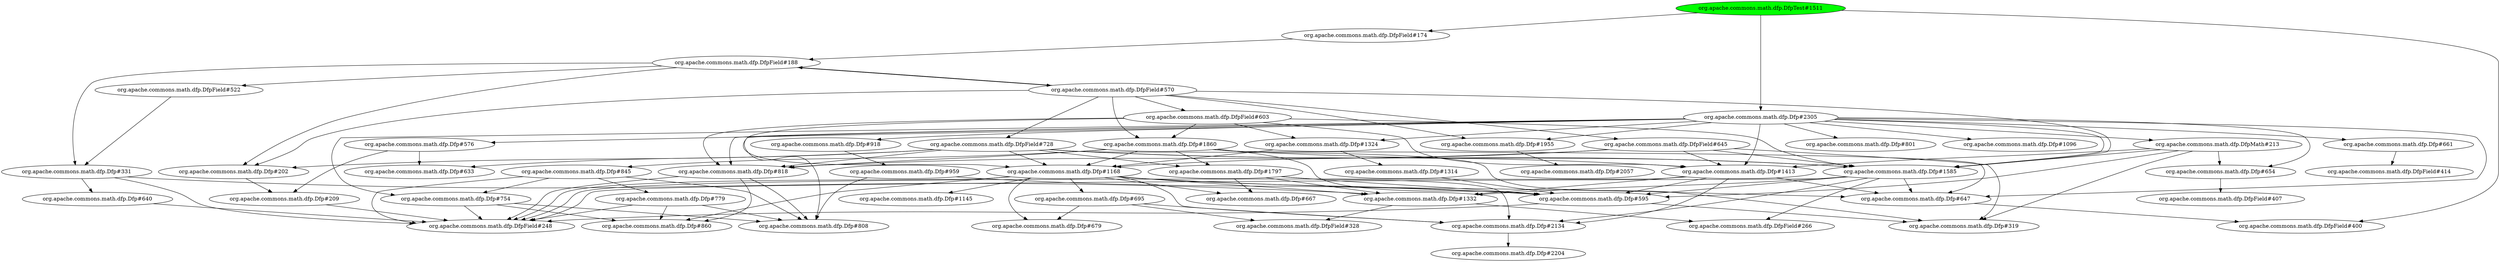 digraph "cg/org.apache.commons.math.dfp.DfpTest#1511"
{
	"org.apache.commons.math.dfp.DfpTest#1511" [style=filled,fillcolor=green];
	"org.apache.commons.math.dfp.DfpTest#1511" -> "org.apache.commons.math.dfp.DfpField#174";
	"org.apache.commons.math.dfp.DfpField#174" -> "org.apache.commons.math.dfp.DfpField#188";
	"org.apache.commons.math.dfp.DfpField#188" -> "org.apache.commons.math.dfp.Dfp#202";
	"org.apache.commons.math.dfp.Dfp#202" -> "org.apache.commons.math.dfp.Dfp#209";
	"org.apache.commons.math.dfp.Dfp#209" -> "org.apache.commons.math.dfp.DfpField#248";
	"org.apache.commons.math.dfp.DfpField#188" -> "org.apache.commons.math.dfp.DfpField#570";
	"org.apache.commons.math.dfp.DfpField#570" -> "org.apache.commons.math.dfp.DfpField#188";
	"org.apache.commons.math.dfp.DfpField#570" -> "org.apache.commons.math.dfp.Dfp#202";
	"org.apache.commons.math.dfp.DfpField#570" -> "org.apache.commons.math.dfp.Dfp#1860";
	"org.apache.commons.math.dfp.Dfp#1860" -> "org.apache.commons.math.dfp.Dfp#595";
	"org.apache.commons.math.dfp.Dfp#595" -> "org.apache.commons.math.dfp.DfpField#248";
	"org.apache.commons.math.dfp.Dfp#595" -> "org.apache.commons.math.dfp.Dfp#319";
	"org.apache.commons.math.dfp.Dfp#1860" -> "org.apache.commons.math.dfp.Dfp#647";
	"org.apache.commons.math.dfp.Dfp#647" -> "org.apache.commons.math.dfp.DfpField#400";
	"org.apache.commons.math.dfp.Dfp#1860" -> "org.apache.commons.math.dfp.Dfp#845";
	"org.apache.commons.math.dfp.Dfp#845" -> "org.apache.commons.math.dfp.Dfp#808";
	"org.apache.commons.math.dfp.Dfp#845" -> "org.apache.commons.math.dfp.DfpField#248";
	"org.apache.commons.math.dfp.Dfp#845" -> "org.apache.commons.math.dfp.Dfp#779";
	"org.apache.commons.math.dfp.Dfp#779" -> "org.apache.commons.math.dfp.DfpField#248";
	"org.apache.commons.math.dfp.Dfp#779" -> "org.apache.commons.math.dfp.Dfp#808";
	"org.apache.commons.math.dfp.Dfp#779" -> "org.apache.commons.math.dfp.Dfp#860";
	"org.apache.commons.math.dfp.Dfp#1860" -> "org.apache.commons.math.dfp.Dfp#1585";
	"org.apache.commons.math.dfp.Dfp#1585" -> "org.apache.commons.math.dfp.DfpField#248";
	"org.apache.commons.math.dfp.Dfp#1585" -> "org.apache.commons.math.dfp.Dfp#647";
	"org.apache.commons.math.dfp.Dfp#1585" -> "org.apache.commons.math.dfp.Dfp#595";
	"org.apache.commons.math.dfp.Dfp#1585" -> "org.apache.commons.math.dfp.DfpField#266";
	"org.apache.commons.math.dfp.Dfp#1585" -> "org.apache.commons.math.dfp.Dfp#1332";
	"org.apache.commons.math.dfp.Dfp#1332" -> "org.apache.commons.math.dfp.DfpField#266";
	"org.apache.commons.math.dfp.Dfp#1860" -> "org.apache.commons.math.dfp.Dfp#1168";
	"org.apache.commons.math.dfp.Dfp#1168" -> "org.apache.commons.math.dfp.DfpField#248";
	"org.apache.commons.math.dfp.Dfp#1168" -> "org.apache.commons.math.dfp.Dfp#595";
	"org.apache.commons.math.dfp.Dfp#1168" -> "org.apache.commons.math.dfp.Dfp#647";
	"org.apache.commons.math.dfp.Dfp#1168" -> "org.apache.commons.math.dfp.Dfp#860";
	"org.apache.commons.math.dfp.Dfp#1168" -> "org.apache.commons.math.dfp.Dfp#695";
	"org.apache.commons.math.dfp.Dfp#1168" -> "org.apache.commons.math.dfp.Dfp#1145";
	"org.apache.commons.math.dfp.Dfp#1168" -> "org.apache.commons.math.dfp.Dfp#1332";
	"org.apache.commons.math.dfp.Dfp#1860" -> "org.apache.commons.math.dfp.Dfp#1797";
	"org.apache.commons.math.dfp.Dfp#1797" -> "org.apache.commons.math.dfp.Dfp#595";
	"org.apache.commons.math.dfp.Dfp#1797" -> "org.apache.commons.math.dfp.Dfp#667";
	"org.apache.commons.math.dfp.Dfp#1797" -> "org.apache.commons.math.dfp.Dfp#1332";
	"org.apache.commons.math.dfp.Dfp#695" -> "org.apache.commons.math.dfp.Dfp#679";
	"org.apache.commons.math.dfp.Dfp#1860" -> "org.apache.commons.math.dfp.Dfp#818";
	"org.apache.commons.math.dfp.Dfp#818" -> "org.apache.commons.math.dfp.Dfp#808";
	"org.apache.commons.math.dfp.Dfp#818" -> "org.apache.commons.math.dfp.DfpField#248";
	"org.apache.commons.math.dfp.Dfp#818" -> "org.apache.commons.math.dfp.Dfp#860";
	"org.apache.commons.math.dfp.Dfp#845" -> "org.apache.commons.math.dfp.Dfp#754";
	"org.apache.commons.math.dfp.Dfp#754" -> "org.apache.commons.math.dfp.DfpField#248";
	"org.apache.commons.math.dfp.Dfp#754" -> "org.apache.commons.math.dfp.Dfp#808";
	"org.apache.commons.math.dfp.Dfp#754" -> "org.apache.commons.math.dfp.Dfp#860";
	"org.apache.commons.math.dfp.Dfp#1332" -> "org.apache.commons.math.dfp.DfpField#328";
	"org.apache.commons.math.dfp.Dfp#1585" -> "org.apache.commons.math.dfp.Dfp#2134";
	"org.apache.commons.math.dfp.Dfp#2134" -> "org.apache.commons.math.dfp.Dfp#2204";
	"org.apache.commons.math.dfp.Dfp#1168" -> "org.apache.commons.math.dfp.Dfp#667";
	"org.apache.commons.math.dfp.Dfp#1168" -> "org.apache.commons.math.dfp.Dfp#2134";
	"org.apache.commons.math.dfp.DfpField#570" -> "org.apache.commons.math.dfp.Dfp#1955";
	"org.apache.commons.math.dfp.Dfp#1955" -> "org.apache.commons.math.dfp.Dfp#2057";
	"org.apache.commons.math.dfp.DfpField#570" -> "org.apache.commons.math.dfp.Dfp#1585";
	"org.apache.commons.math.dfp.DfpField#570" -> "org.apache.commons.math.dfp.DfpField#603";
	"org.apache.commons.math.dfp.DfpField#603" -> "org.apache.commons.math.dfp.Dfp#1860";
	"org.apache.commons.math.dfp.DfpField#603" -> "org.apache.commons.math.dfp.Dfp#1324";
	"org.apache.commons.math.dfp.Dfp#1324" -> "org.apache.commons.math.dfp.Dfp#1314";
	"org.apache.commons.math.dfp.Dfp#1314" -> "org.apache.commons.math.dfp.Dfp#595";
	"org.apache.commons.math.dfp.Dfp#1324" -> "org.apache.commons.math.dfp.Dfp#1168";
	"org.apache.commons.math.dfp.DfpField#603" -> "org.apache.commons.math.dfp.Dfp#1168";
	"org.apache.commons.math.dfp.DfpField#603" -> "org.apache.commons.math.dfp.Dfp#1413";
	"org.apache.commons.math.dfp.Dfp#1413" -> "org.apache.commons.math.dfp.DfpField#248";
	"org.apache.commons.math.dfp.Dfp#1413" -> "org.apache.commons.math.dfp.Dfp#647";
	"org.apache.commons.math.dfp.Dfp#1413" -> "org.apache.commons.math.dfp.Dfp#595";
	"org.apache.commons.math.dfp.Dfp#1413" -> "org.apache.commons.math.dfp.Dfp#1332";
	"org.apache.commons.math.dfp.Dfp#1413" -> "org.apache.commons.math.dfp.Dfp#2134";
	"org.apache.commons.math.dfp.Dfp#1797" -> "org.apache.commons.math.dfp.Dfp#2134";
	"org.apache.commons.math.dfp.DfpField#603" -> "org.apache.commons.math.dfp.Dfp#1585";
	"org.apache.commons.math.dfp.Dfp#695" -> "org.apache.commons.math.dfp.DfpField#328";
	"org.apache.commons.math.dfp.Dfp#695" -> "org.apache.commons.math.dfp.Dfp#2134";
	"org.apache.commons.math.dfp.DfpField#603" -> "org.apache.commons.math.dfp.Dfp#818";
	"org.apache.commons.math.dfp.DfpField#570" -> "org.apache.commons.math.dfp.DfpField#645";
	"org.apache.commons.math.dfp.DfpField#645" -> "org.apache.commons.math.dfp.Dfp#319";
	"org.apache.commons.math.dfp.DfpField#645" -> "org.apache.commons.math.dfp.Dfp#1413";
	"org.apache.commons.math.dfp.DfpField#645" -> "org.apache.commons.math.dfp.Dfp#1585";
	"org.apache.commons.math.dfp.DfpField#645" -> "org.apache.commons.math.dfp.Dfp#1168";
	"org.apache.commons.math.dfp.DfpField#645" -> "org.apache.commons.math.dfp.Dfp#818";
	"org.apache.commons.math.dfp.DfpField#570" -> "org.apache.commons.math.dfp.DfpField#728";
	"org.apache.commons.math.dfp.DfpField#728" -> "org.apache.commons.math.dfp.Dfp#633";
	"org.apache.commons.math.dfp.DfpField#728" -> "org.apache.commons.math.dfp.Dfp#202";
	"org.apache.commons.math.dfp.DfpField#728" -> "org.apache.commons.math.dfp.Dfp#1168";
	"org.apache.commons.math.dfp.DfpField#728" -> "org.apache.commons.math.dfp.Dfp#1585";
	"org.apache.commons.math.dfp.DfpField#728" -> "org.apache.commons.math.dfp.Dfp#319";
	"org.apache.commons.math.dfp.DfpField#728" -> "org.apache.commons.math.dfp.Dfp#1413";
	"org.apache.commons.math.dfp.DfpField#728" -> "org.apache.commons.math.dfp.Dfp#1797";
	"org.apache.commons.math.dfp.DfpField#728" -> "org.apache.commons.math.dfp.Dfp#818";
	"org.apache.commons.math.dfp.Dfp#1168" -> "org.apache.commons.math.dfp.Dfp#679";
	"org.apache.commons.math.dfp.DfpField#188" -> "org.apache.commons.math.dfp.Dfp#331";
	"org.apache.commons.math.dfp.Dfp#331" -> "org.apache.commons.math.dfp.DfpField#248";
	"org.apache.commons.math.dfp.Dfp#331" -> "org.apache.commons.math.dfp.Dfp#640";
	"org.apache.commons.math.dfp.Dfp#640" -> "org.apache.commons.math.dfp.DfpField#248";
	"org.apache.commons.math.dfp.Dfp#331" -> "org.apache.commons.math.dfp.Dfp#1332";
	"org.apache.commons.math.dfp.DfpField#188" -> "org.apache.commons.math.dfp.DfpField#522";
	"org.apache.commons.math.dfp.DfpField#522" -> "org.apache.commons.math.dfp.Dfp#331";
	"org.apache.commons.math.dfp.DfpTest#1511" -> "org.apache.commons.math.dfp.DfpField#400";
	"org.apache.commons.math.dfp.DfpTest#1511" -> "org.apache.commons.math.dfp.Dfp#2305";
	"org.apache.commons.math.dfp.Dfp#2305" -> "org.apache.commons.math.dfp.Dfp#801";
	"org.apache.commons.math.dfp.Dfp#2305" -> "org.apache.commons.math.dfp.Dfp#808";
	"org.apache.commons.math.dfp.Dfp#2305" -> "org.apache.commons.math.dfp.Dfp#647";
	"org.apache.commons.math.dfp.Dfp#2305" -> "org.apache.commons.math.dfp.Dfp#754";
	"org.apache.commons.math.dfp.Dfp#2305" -> "org.apache.commons.math.dfp.Dfp#1096";
	"org.apache.commons.math.dfp.Dfp#2305" -> "org.apache.commons.math.dfp.Dfp#661";
	"org.apache.commons.math.dfp.Dfp#661" -> "org.apache.commons.math.dfp.DfpField#414";
	"org.apache.commons.math.dfp.Dfp#2305" -> "org.apache.commons.math.dfp.DfpMath#213";
	"org.apache.commons.math.dfp.DfpMath#213" -> "org.apache.commons.math.dfp.Dfp#654";
	"org.apache.commons.math.dfp.Dfp#654" -> "org.apache.commons.math.dfp.DfpField#407";
	"org.apache.commons.math.dfp.DfpMath#213" -> "org.apache.commons.math.dfp.Dfp#319";
	"org.apache.commons.math.dfp.DfpMath#213" -> "org.apache.commons.math.dfp.Dfp#1413";
	"org.apache.commons.math.dfp.DfpMath#213" -> "org.apache.commons.math.dfp.Dfp#1585";
	"org.apache.commons.math.dfp.DfpMath#213" -> "org.apache.commons.math.dfp.Dfp#595";
	"org.apache.commons.math.dfp.Dfp#2305" -> "org.apache.commons.math.dfp.Dfp#818";
	"org.apache.commons.math.dfp.Dfp#2305" -> "org.apache.commons.math.dfp.Dfp#1585";
	"org.apache.commons.math.dfp.Dfp#2305" -> "org.apache.commons.math.dfp.Dfp#654";
	"org.apache.commons.math.dfp.Dfp#2305" -> "org.apache.commons.math.dfp.Dfp#1324";
	"org.apache.commons.math.dfp.Dfp#2305" -> "org.apache.commons.math.dfp.Dfp#576";
	"org.apache.commons.math.dfp.Dfp#576" -> "org.apache.commons.math.dfp.Dfp#633";
	"org.apache.commons.math.dfp.Dfp#576" -> "org.apache.commons.math.dfp.Dfp#209";
	"org.apache.commons.math.dfp.Dfp#2305" -> "org.apache.commons.math.dfp.Dfp#1413";
	"org.apache.commons.math.dfp.Dfp#2305" -> "org.apache.commons.math.dfp.Dfp#918";
	"org.apache.commons.math.dfp.Dfp#918" -> "org.apache.commons.math.dfp.Dfp#959";
	"org.apache.commons.math.dfp.Dfp#959" -> "org.apache.commons.math.dfp.Dfp#808";
	"org.apache.commons.math.dfp.Dfp#959" -> "org.apache.commons.math.dfp.Dfp#595";
	"org.apache.commons.math.dfp.Dfp#2305" -> "org.apache.commons.math.dfp.Dfp#1955";
}
